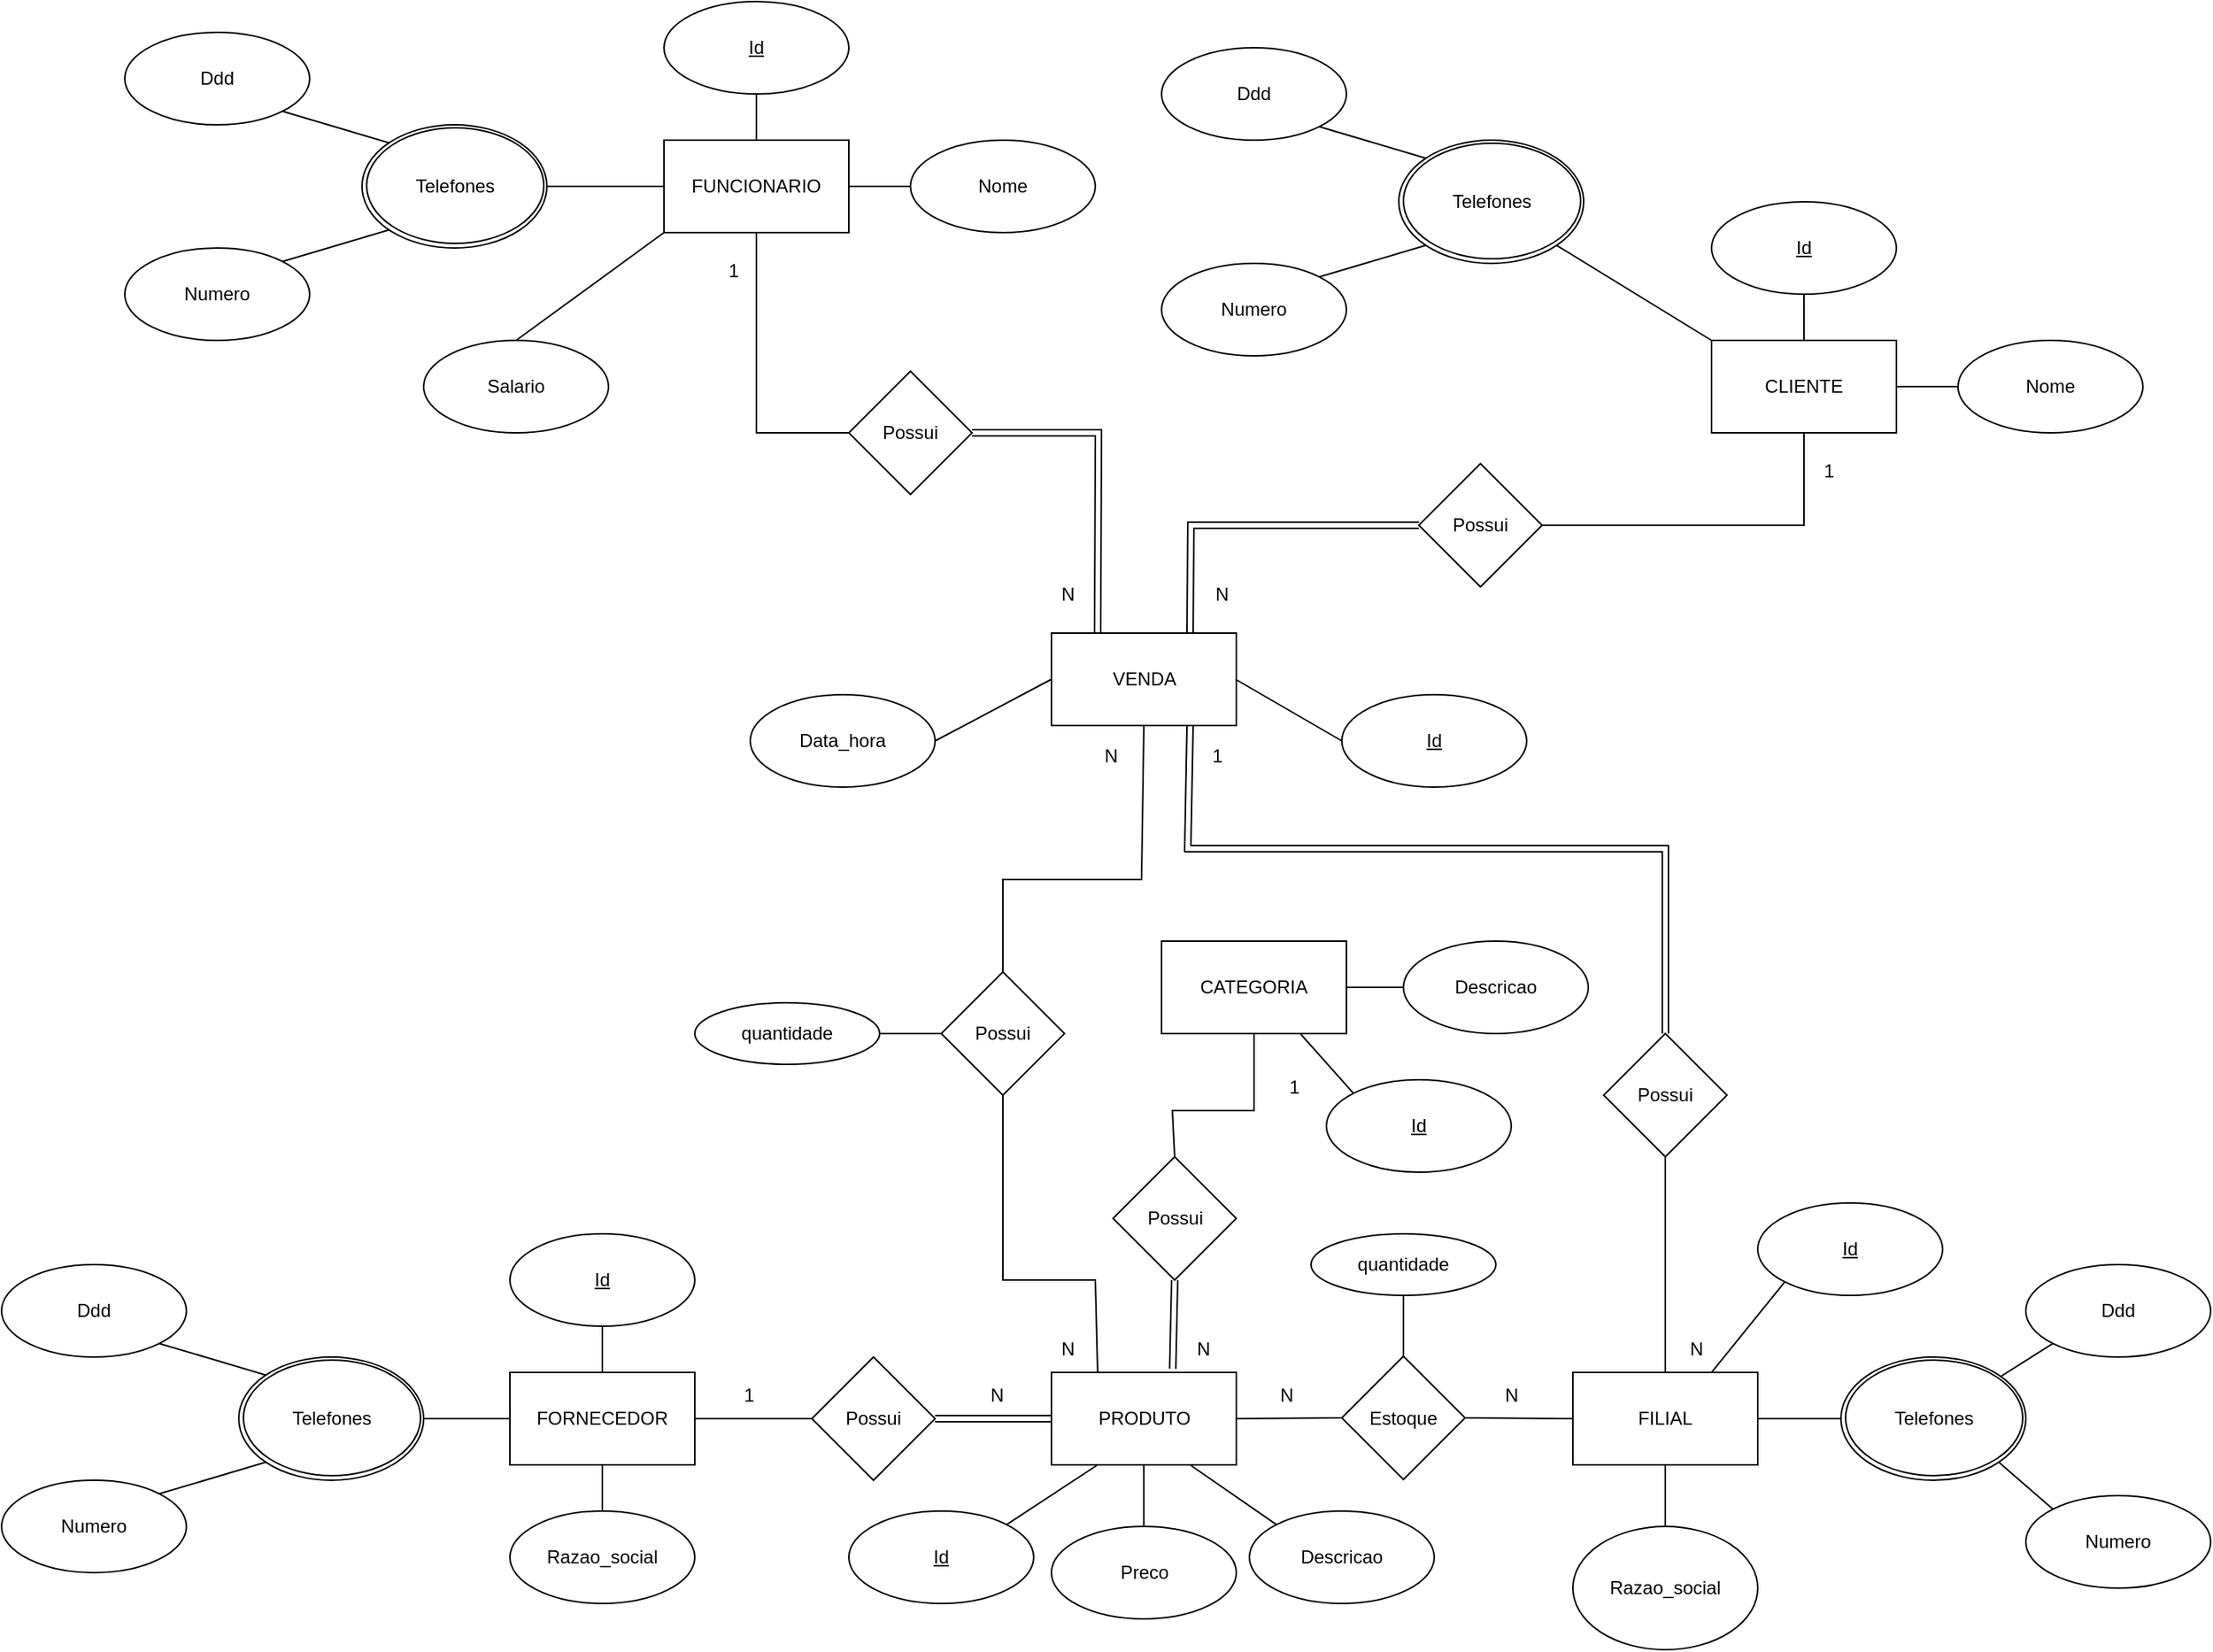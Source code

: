 <mxfile version="24.2.0" type="github">
  <diagram name="Página-1" id="qczs06yO2I2Nn0W0KdDZ">
    <mxGraphModel dx="2086" dy="693" grid="1" gridSize="10" guides="1" tooltips="1" connect="1" arrows="1" fold="1" page="1" pageScale="1" pageWidth="827" pageHeight="1169" math="0" shadow="0">
      <root>
        <mxCell id="0" />
        <mxCell id="1" parent="0" />
        <mxCell id="mcriI9KFqx4ysrEPtbq_-5" value="CLIENTE" style="rounded=0;whiteSpace=wrap;html=1;" vertex="1" parent="1">
          <mxGeometry x="470" y="300" width="120" height="60" as="geometry" />
        </mxCell>
        <mxCell id="mcriI9KFqx4ysrEPtbq_-6" value="&lt;u&gt;Id&lt;/u&gt;" style="ellipse;whiteSpace=wrap;html=1;" vertex="1" parent="1">
          <mxGeometry x="470" y="210" width="120" height="60" as="geometry" />
        </mxCell>
        <mxCell id="mcriI9KFqx4ysrEPtbq_-7" value="Nome" style="ellipse;whiteSpace=wrap;html=1;" vertex="1" parent="1">
          <mxGeometry x="630" y="300" width="120" height="60" as="geometry" />
        </mxCell>
        <mxCell id="mcriI9KFqx4ysrEPtbq_-13" value="FILIAL" style="rounded=0;whiteSpace=wrap;html=1;" vertex="1" parent="1">
          <mxGeometry x="380" y="970" width="120" height="60" as="geometry" />
        </mxCell>
        <mxCell id="mcriI9KFqx4ysrEPtbq_-14" value="&lt;u&gt;Id&lt;/u&gt;" style="ellipse;whiteSpace=wrap;html=1;" vertex="1" parent="1">
          <mxGeometry x="500" y="860" width="120" height="60" as="geometry" />
        </mxCell>
        <mxCell id="mcriI9KFqx4ysrEPtbq_-15" value="Razao_social" style="ellipse;whiteSpace=wrap;html=1;" vertex="1" parent="1">
          <mxGeometry x="380" y="1070" width="120" height="80" as="geometry" />
        </mxCell>
        <mxCell id="mcriI9KFqx4ysrEPtbq_-16" value="" style="ellipse;whiteSpace=wrap;html=1;" vertex="1" parent="1">
          <mxGeometry x="554" y="960" width="120" height="80" as="geometry" />
        </mxCell>
        <mxCell id="mcriI9KFqx4ysrEPtbq_-17" value="Telefones" style="ellipse;whiteSpace=wrap;html=1;" vertex="1" parent="1">
          <mxGeometry x="557" y="962" width="115" height="75" as="geometry" />
        </mxCell>
        <mxCell id="mcriI9KFqx4ysrEPtbq_-18" value="Ddd" style="ellipse;whiteSpace=wrap;html=1;" vertex="1" parent="1">
          <mxGeometry x="674" y="900" width="120" height="60" as="geometry" />
        </mxCell>
        <mxCell id="mcriI9KFqx4ysrEPtbq_-19" value="Numero" style="ellipse;whiteSpace=wrap;html=1;" vertex="1" parent="1">
          <mxGeometry x="674" y="1050" width="120" height="60" as="geometry" />
        </mxCell>
        <mxCell id="mcriI9KFqx4ysrEPtbq_-20" value="CATEGORIA" style="rounded=0;whiteSpace=wrap;html=1;" vertex="1" parent="1">
          <mxGeometry x="113" y="690" width="120" height="60" as="geometry" />
        </mxCell>
        <mxCell id="mcriI9KFqx4ysrEPtbq_-21" value="&lt;u&gt;Id&lt;/u&gt;" style="ellipse;whiteSpace=wrap;html=1;" vertex="1" parent="1">
          <mxGeometry x="220" y="780" width="120" height="60" as="geometry" />
        </mxCell>
        <mxCell id="mcriI9KFqx4ysrEPtbq_-22" value="Descricao" style="ellipse;whiteSpace=wrap;html=1;" vertex="1" parent="1">
          <mxGeometry x="270" y="690" width="120" height="60" as="geometry" />
        </mxCell>
        <mxCell id="mcriI9KFqx4ysrEPtbq_-29" value="" style="endArrow=none;html=1;rounded=0;exitX=0;exitY=0;exitDx=0;exitDy=0;entryX=0.75;entryY=1;entryDx=0;entryDy=0;" edge="1" parent="1" source="mcriI9KFqx4ysrEPtbq_-21" target="mcriI9KFqx4ysrEPtbq_-20">
          <mxGeometry width="50" height="50" relative="1" as="geometry">
            <mxPoint x="14.25" y="720" as="sourcePoint" />
            <mxPoint x="64.25" y="670" as="targetPoint" />
          </mxGeometry>
        </mxCell>
        <mxCell id="mcriI9KFqx4ysrEPtbq_-30" value="" style="endArrow=none;html=1;rounded=0;exitX=1;exitY=0.5;exitDx=0;exitDy=0;entryX=0;entryY=0.5;entryDx=0;entryDy=0;" edge="1" parent="1" source="mcriI9KFqx4ysrEPtbq_-20" target="mcriI9KFqx4ysrEPtbq_-22">
          <mxGeometry width="50" height="50" relative="1" as="geometry">
            <mxPoint x="-25.75" y="670" as="sourcePoint" />
            <mxPoint x="24.25" y="620" as="targetPoint" />
          </mxGeometry>
        </mxCell>
        <mxCell id="mcriI9KFqx4ysrEPtbq_-31" value="" style="endArrow=none;html=1;rounded=0;entryX=1;entryY=0.5;entryDx=0;entryDy=0;exitX=0;exitY=0.5;exitDx=0;exitDy=0;" edge="1" parent="1" source="mcriI9KFqx4ysrEPtbq_-16" target="mcriI9KFqx4ysrEPtbq_-13">
          <mxGeometry width="50" height="50" relative="1" as="geometry">
            <mxPoint x="570" y="910" as="sourcePoint" />
            <mxPoint x="530" y="970" as="targetPoint" />
          </mxGeometry>
        </mxCell>
        <mxCell id="mcriI9KFqx4ysrEPtbq_-32" value="" style="endArrow=none;html=1;rounded=0;entryX=0.5;entryY=1;entryDx=0;entryDy=0;exitX=0.5;exitY=0;exitDx=0;exitDy=0;" edge="1" parent="1" source="mcriI9KFqx4ysrEPtbq_-15" target="mcriI9KFqx4ysrEPtbq_-13">
          <mxGeometry width="50" height="50" relative="1" as="geometry">
            <mxPoint x="660" y="1120" as="sourcePoint" />
            <mxPoint x="710" y="1070" as="targetPoint" />
          </mxGeometry>
        </mxCell>
        <mxCell id="mcriI9KFqx4ysrEPtbq_-33" value="" style="endArrow=none;html=1;rounded=0;entryX=0;entryY=1;entryDx=0;entryDy=0;exitX=0.75;exitY=0;exitDx=0;exitDy=0;" edge="1" parent="1" source="mcriI9KFqx4ysrEPtbq_-13" target="mcriI9KFqx4ysrEPtbq_-14">
          <mxGeometry width="50" height="50" relative="1" as="geometry">
            <mxPoint x="450" y="900" as="sourcePoint" />
            <mxPoint x="710" y="1070" as="targetPoint" />
          </mxGeometry>
        </mxCell>
        <mxCell id="mcriI9KFqx4ysrEPtbq_-34" value="" style="endArrow=none;html=1;rounded=0;exitX=0;exitY=1;exitDx=0;exitDy=0;" edge="1" parent="1" source="mcriI9KFqx4ysrEPtbq_-18" target="mcriI9KFqx4ysrEPtbq_-16">
          <mxGeometry width="50" height="50" relative="1" as="geometry">
            <mxPoint x="660" y="1120" as="sourcePoint" />
            <mxPoint x="650" y="900" as="targetPoint" />
          </mxGeometry>
        </mxCell>
        <mxCell id="mcriI9KFqx4ysrEPtbq_-35" value="" style="endArrow=none;html=1;rounded=0;exitX=0;exitY=0;exitDx=0;exitDy=0;entryX=1;entryY=1;entryDx=0;entryDy=0;" edge="1" parent="1" source="mcriI9KFqx4ysrEPtbq_-19" target="mcriI9KFqx4ysrEPtbq_-16">
          <mxGeometry width="50" height="50" relative="1" as="geometry">
            <mxPoint x="660" y="1120" as="sourcePoint" />
            <mxPoint x="730" y="1000" as="targetPoint" />
          </mxGeometry>
        </mxCell>
        <mxCell id="mcriI9KFqx4ysrEPtbq_-36" value="" style="ellipse;whiteSpace=wrap;html=1;" vertex="1" parent="1">
          <mxGeometry x="267" y="170" width="120" height="80" as="geometry" />
        </mxCell>
        <mxCell id="mcriI9KFqx4ysrEPtbq_-37" value="Telefones" style="ellipse;whiteSpace=wrap;html=1;" vertex="1" parent="1">
          <mxGeometry x="270" y="172" width="115" height="75" as="geometry" />
        </mxCell>
        <mxCell id="mcriI9KFqx4ysrEPtbq_-38" value="Ddd" style="ellipse;whiteSpace=wrap;html=1;" vertex="1" parent="1">
          <mxGeometry x="113" y="110" width="120" height="60" as="geometry" />
        </mxCell>
        <mxCell id="mcriI9KFqx4ysrEPtbq_-39" value="Numero" style="ellipse;whiteSpace=wrap;html=1;" vertex="1" parent="1">
          <mxGeometry x="113" y="250" width="120" height="60" as="geometry" />
        </mxCell>
        <mxCell id="mcriI9KFqx4ysrEPtbq_-40" value="" style="endArrow=none;html=1;rounded=0;exitX=1;exitY=1;exitDx=0;exitDy=0;entryX=0;entryY=0;entryDx=0;entryDy=0;" edge="1" parent="1" source="mcriI9KFqx4ysrEPtbq_-38" target="mcriI9KFqx4ysrEPtbq_-36">
          <mxGeometry width="50" height="50" relative="1" as="geometry">
            <mxPoint x="373" y="330" as="sourcePoint" />
            <mxPoint x="423" y="280" as="targetPoint" />
          </mxGeometry>
        </mxCell>
        <mxCell id="mcriI9KFqx4ysrEPtbq_-41" value="" style="endArrow=none;html=1;rounded=0;exitX=1;exitY=0;exitDx=0;exitDy=0;entryX=0;entryY=1;entryDx=0;entryDy=0;" edge="1" parent="1" source="mcriI9KFqx4ysrEPtbq_-39" target="mcriI9KFqx4ysrEPtbq_-36">
          <mxGeometry width="50" height="50" relative="1" as="geometry">
            <mxPoint x="373" y="330" as="sourcePoint" />
            <mxPoint x="283" y="270" as="targetPoint" />
          </mxGeometry>
        </mxCell>
        <mxCell id="mcriI9KFqx4ysrEPtbq_-42" value="" style="endArrow=none;html=1;rounded=0;entryX=0;entryY=0;entryDx=0;entryDy=0;exitX=1;exitY=1;exitDx=0;exitDy=0;" edge="1" parent="1" source="mcriI9KFqx4ysrEPtbq_-36" target="mcriI9KFqx4ysrEPtbq_-5">
          <mxGeometry width="50" height="50" relative="1" as="geometry">
            <mxPoint x="407" y="260" as="sourcePoint" />
            <mxPoint x="437" y="430" as="targetPoint" />
          </mxGeometry>
        </mxCell>
        <mxCell id="mcriI9KFqx4ysrEPtbq_-44" value="PRODUTO" style="rounded=0;whiteSpace=wrap;html=1;" vertex="1" parent="1">
          <mxGeometry x="41.5" y="970" width="120" height="60" as="geometry" />
        </mxCell>
        <mxCell id="mcriI9KFqx4ysrEPtbq_-45" value="&lt;u&gt;Id&lt;/u&gt;" style="ellipse;whiteSpace=wrap;html=1;" vertex="1" parent="1">
          <mxGeometry x="-90" y="1060" width="120" height="60" as="geometry" />
        </mxCell>
        <mxCell id="mcriI9KFqx4ysrEPtbq_-46" value="Descricao" style="ellipse;whiteSpace=wrap;html=1;" vertex="1" parent="1">
          <mxGeometry x="170" y="1060" width="120" height="60" as="geometry" />
        </mxCell>
        <mxCell id="mcriI9KFqx4ysrEPtbq_-47" value="" style="endArrow=none;html=1;rounded=0;entryX=0.25;entryY=1;entryDx=0;entryDy=0;exitX=1;exitY=0;exitDx=0;exitDy=0;" edge="1" parent="1" source="mcriI9KFqx4ysrEPtbq_-45" target="mcriI9KFqx4ysrEPtbq_-44">
          <mxGeometry width="50" height="50" relative="1" as="geometry">
            <mxPoint x="10" y="1060" as="sourcePoint" />
            <mxPoint x="61.5" y="920" as="targetPoint" />
          </mxGeometry>
        </mxCell>
        <mxCell id="mcriI9KFqx4ysrEPtbq_-48" value="" style="endArrow=none;html=1;rounded=0;exitX=0.75;exitY=1;exitDx=0;exitDy=0;entryX=0;entryY=0;entryDx=0;entryDy=0;" edge="1" parent="1" source="mcriI9KFqx4ysrEPtbq_-44" target="mcriI9KFqx4ysrEPtbq_-46">
          <mxGeometry width="50" height="50" relative="1" as="geometry">
            <mxPoint x="-28.5" y="920" as="sourcePoint" />
            <mxPoint x="210" y="1030" as="targetPoint" />
          </mxGeometry>
        </mxCell>
        <mxCell id="mcriI9KFqx4ysrEPtbq_-49" value="Preco" style="ellipse;whiteSpace=wrap;html=1;" vertex="1" parent="1">
          <mxGeometry x="41.5" y="1070" width="120" height="60" as="geometry" />
        </mxCell>
        <mxCell id="mcriI9KFqx4ysrEPtbq_-50" value="" style="endArrow=none;html=1;rounded=0;entryX=0.5;entryY=1;entryDx=0;entryDy=0;exitX=0.5;exitY=0;exitDx=0;exitDy=0;" edge="1" parent="1" source="mcriI9KFqx4ysrEPtbq_-49" target="mcriI9KFqx4ysrEPtbq_-44">
          <mxGeometry width="50" height="50" relative="1" as="geometry">
            <mxPoint x="-31.25" y="990" as="sourcePoint" />
            <mxPoint x="18.75" y="940" as="targetPoint" />
          </mxGeometry>
        </mxCell>
        <mxCell id="mcriI9KFqx4ysrEPtbq_-51" value="Possui" style="rhombus;whiteSpace=wrap;html=1;" vertex="1" parent="1">
          <mxGeometry x="81.5" y="830" width="80" height="80" as="geometry" />
        </mxCell>
        <mxCell id="mcriI9KFqx4ysrEPtbq_-52" value="" style="endArrow=none;html=1;rounded=0;entryX=0.5;entryY=1;entryDx=0;entryDy=0;exitX=0.5;exitY=0;exitDx=0;exitDy=0;" edge="1" parent="1" source="mcriI9KFqx4ysrEPtbq_-51" target="mcriI9KFqx4ysrEPtbq_-20">
          <mxGeometry width="50" height="50" relative="1" as="geometry">
            <mxPoint x="-84" y="850" as="sourcePoint" />
            <mxPoint x="-34" y="800" as="targetPoint" />
            <Array as="points">
              <mxPoint x="120" y="800" />
              <mxPoint x="173" y="800" />
            </Array>
          </mxGeometry>
        </mxCell>
        <mxCell id="mcriI9KFqx4ysrEPtbq_-54" value="N" style="text;strokeColor=none;fillColor=none;align=left;verticalAlign=middle;spacingLeft=4;spacingRight=4;overflow=hidden;points=[[0,0.5],[1,0.5]];portConstraint=eastwest;rotatable=0;whiteSpace=wrap;html=1;" vertex="1" parent="1">
          <mxGeometry x="141.5" y="450" width="20" height="30" as="geometry" />
        </mxCell>
        <mxCell id="mcriI9KFqx4ysrEPtbq_-55" value="1" style="text;strokeColor=none;fillColor=none;align=left;verticalAlign=middle;spacingLeft=4;spacingRight=4;overflow=hidden;points=[[0,0.5],[1,0.5]];portConstraint=eastwest;rotatable=0;whiteSpace=wrap;html=1;" vertex="1" parent="1">
          <mxGeometry x="140" y="555" width="20" height="30" as="geometry" />
        </mxCell>
        <mxCell id="mcriI9KFqx4ysrEPtbq_-56" value="" style="shape=link;html=1;rounded=0;exitX=0.656;exitY=-0.039;exitDx=0;exitDy=0;entryX=0.5;entryY=1;entryDx=0;entryDy=0;exitPerimeter=0;" edge="1" parent="1" source="mcriI9KFqx4ysrEPtbq_-44" target="mcriI9KFqx4ysrEPtbq_-51">
          <mxGeometry width="100" relative="1" as="geometry">
            <mxPoint x="-114" y="820" as="sourcePoint" />
            <mxPoint x="26" y="900" as="targetPoint" />
          </mxGeometry>
        </mxCell>
        <mxCell id="mcriI9KFqx4ysrEPtbq_-57" value="FORNECEDOR" style="rounded=0;whiteSpace=wrap;html=1;" vertex="1" parent="1">
          <mxGeometry x="-310" y="970" width="120" height="60" as="geometry" />
        </mxCell>
        <mxCell id="mcriI9KFqx4ysrEPtbq_-58" value="&lt;u&gt;Id&lt;/u&gt;" style="ellipse;whiteSpace=wrap;html=1;" vertex="1" parent="1">
          <mxGeometry x="-310" y="880" width="120" height="60" as="geometry" />
        </mxCell>
        <mxCell id="mcriI9KFqx4ysrEPtbq_-59" value="Razao_social" style="ellipse;whiteSpace=wrap;html=1;" vertex="1" parent="1">
          <mxGeometry x="-310" y="1060" width="120" height="60" as="geometry" />
        </mxCell>
        <mxCell id="mcriI9KFqx4ysrEPtbq_-60" value="" style="ellipse;whiteSpace=wrap;html=1;" vertex="1" parent="1">
          <mxGeometry x="-486" y="960" width="120" height="80" as="geometry" />
        </mxCell>
        <mxCell id="mcriI9KFqx4ysrEPtbq_-61" value="Telefones" style="ellipse;whiteSpace=wrap;html=1;" vertex="1" parent="1">
          <mxGeometry x="-483" y="962" width="115" height="75" as="geometry" />
        </mxCell>
        <mxCell id="mcriI9KFqx4ysrEPtbq_-62" value="Ddd" style="ellipse;whiteSpace=wrap;html=1;" vertex="1" parent="1">
          <mxGeometry x="-640" y="900" width="120" height="60" as="geometry" />
        </mxCell>
        <mxCell id="mcriI9KFqx4ysrEPtbq_-63" value="Numero" style="ellipse;whiteSpace=wrap;html=1;" vertex="1" parent="1">
          <mxGeometry x="-640" y="1040" width="120" height="60" as="geometry" />
        </mxCell>
        <mxCell id="mcriI9KFqx4ysrEPtbq_-64" value="" style="endArrow=none;html=1;rounded=0;entryX=0;entryY=0.5;entryDx=0;entryDy=0;exitX=1;exitY=0.5;exitDx=0;exitDy=0;" edge="1" parent="1" source="mcriI9KFqx4ysrEPtbq_-60" target="mcriI9KFqx4ysrEPtbq_-57">
          <mxGeometry width="50" height="50" relative="1" as="geometry">
            <mxPoint x="-380" y="1120" as="sourcePoint" />
            <mxPoint x="-330" y="1070" as="targetPoint" />
          </mxGeometry>
        </mxCell>
        <mxCell id="mcriI9KFqx4ysrEPtbq_-65" value="" style="endArrow=none;html=1;rounded=0;entryX=0.5;entryY=1;entryDx=0;entryDy=0;exitX=0.5;exitY=0;exitDx=0;exitDy=0;" edge="1" parent="1" source="mcriI9KFqx4ysrEPtbq_-59" target="mcriI9KFqx4ysrEPtbq_-57">
          <mxGeometry width="50" height="50" relative="1" as="geometry">
            <mxPoint x="-380" y="1120" as="sourcePoint" />
            <mxPoint x="-330" y="1070" as="targetPoint" />
          </mxGeometry>
        </mxCell>
        <mxCell id="mcriI9KFqx4ysrEPtbq_-66" value="" style="endArrow=none;html=1;rounded=0;entryX=0.5;entryY=1;entryDx=0;entryDy=0;exitX=0.5;exitY=0;exitDx=0;exitDy=0;" edge="1" parent="1" source="mcriI9KFqx4ysrEPtbq_-57" target="mcriI9KFqx4ysrEPtbq_-58">
          <mxGeometry width="50" height="50" relative="1" as="geometry">
            <mxPoint x="-380" y="1120" as="sourcePoint" />
            <mxPoint x="-330" y="1070" as="targetPoint" />
          </mxGeometry>
        </mxCell>
        <mxCell id="mcriI9KFqx4ysrEPtbq_-67" value="" style="endArrow=none;html=1;rounded=0;exitX=1;exitY=1;exitDx=0;exitDy=0;entryX=0;entryY=0;entryDx=0;entryDy=0;" edge="1" parent="1" source="mcriI9KFqx4ysrEPtbq_-62" target="mcriI9KFqx4ysrEPtbq_-60">
          <mxGeometry width="50" height="50" relative="1" as="geometry">
            <mxPoint x="-380" y="1120" as="sourcePoint" />
            <mxPoint x="-330" y="1070" as="targetPoint" />
          </mxGeometry>
        </mxCell>
        <mxCell id="mcriI9KFqx4ysrEPtbq_-68" value="" style="endArrow=none;html=1;rounded=0;exitX=1;exitY=0;exitDx=0;exitDy=0;entryX=0;entryY=1;entryDx=0;entryDy=0;" edge="1" parent="1" source="mcriI9KFqx4ysrEPtbq_-63" target="mcriI9KFqx4ysrEPtbq_-60">
          <mxGeometry width="50" height="50" relative="1" as="geometry">
            <mxPoint x="-380" y="1120" as="sourcePoint" />
            <mxPoint x="-470" y="1060" as="targetPoint" />
          </mxGeometry>
        </mxCell>
        <mxCell id="mcriI9KFqx4ysrEPtbq_-69" value="" style="endArrow=none;html=1;rounded=0;exitX=0.5;exitY=0;exitDx=0;exitDy=0;entryX=0.5;entryY=1;entryDx=0;entryDy=0;" edge="1" parent="1" source="mcriI9KFqx4ysrEPtbq_-5" target="mcriI9KFqx4ysrEPtbq_-6">
          <mxGeometry width="50" height="50" relative="1" as="geometry">
            <mxPoint x="20" y="440" as="sourcePoint" />
            <mxPoint x="70" y="390" as="targetPoint" />
          </mxGeometry>
        </mxCell>
        <mxCell id="mcriI9KFqx4ysrEPtbq_-70" value="" style="endArrow=none;html=1;rounded=0;exitX=1;exitY=0.5;exitDx=0;exitDy=0;entryX=0;entryY=0.5;entryDx=0;entryDy=0;" edge="1" parent="1" source="mcriI9KFqx4ysrEPtbq_-5" target="mcriI9KFqx4ysrEPtbq_-7">
          <mxGeometry width="50" height="50" relative="1" as="geometry">
            <mxPoint x="20" y="440" as="sourcePoint" />
            <mxPoint x="70" y="390" as="targetPoint" />
          </mxGeometry>
        </mxCell>
        <mxCell id="mcriI9KFqx4ysrEPtbq_-71" value="FUNCIONARIO" style="rounded=0;whiteSpace=wrap;html=1;" vertex="1" parent="1">
          <mxGeometry x="-210" y="170" width="120" height="60" as="geometry" />
        </mxCell>
        <mxCell id="mcriI9KFqx4ysrEPtbq_-72" value="&lt;u&gt;Id&lt;/u&gt;" style="ellipse;whiteSpace=wrap;html=1;" vertex="1" parent="1">
          <mxGeometry x="-210" y="80" width="120" height="60" as="geometry" />
        </mxCell>
        <mxCell id="mcriI9KFqx4ysrEPtbq_-73" value="Nome" style="ellipse;whiteSpace=wrap;html=1;" vertex="1" parent="1">
          <mxGeometry x="-50" y="170" width="120" height="60" as="geometry" />
        </mxCell>
        <mxCell id="mcriI9KFqx4ysrEPtbq_-74" value="" style="ellipse;whiteSpace=wrap;html=1;" vertex="1" parent="1">
          <mxGeometry x="-406" y="160" width="120" height="80" as="geometry" />
        </mxCell>
        <mxCell id="mcriI9KFqx4ysrEPtbq_-75" value="Telefones" style="ellipse;whiteSpace=wrap;html=1;" vertex="1" parent="1">
          <mxGeometry x="-403" y="162" width="115" height="75" as="geometry" />
        </mxCell>
        <mxCell id="mcriI9KFqx4ysrEPtbq_-76" value="Ddd" style="ellipse;whiteSpace=wrap;html=1;" vertex="1" parent="1">
          <mxGeometry x="-560" y="100" width="120" height="60" as="geometry" />
        </mxCell>
        <mxCell id="mcriI9KFqx4ysrEPtbq_-77" value="Numero" style="ellipse;whiteSpace=wrap;html=1;" vertex="1" parent="1">
          <mxGeometry x="-560" y="240" width="120" height="60" as="geometry" />
        </mxCell>
        <mxCell id="mcriI9KFqx4ysrEPtbq_-78" value="" style="endArrow=none;html=1;rounded=0;exitX=1;exitY=1;exitDx=0;exitDy=0;entryX=0;entryY=0;entryDx=0;entryDy=0;" edge="1" parent="1" source="mcriI9KFqx4ysrEPtbq_-76" target="mcriI9KFqx4ysrEPtbq_-74">
          <mxGeometry width="50" height="50" relative="1" as="geometry">
            <mxPoint x="-300" y="320" as="sourcePoint" />
            <mxPoint x="-250" y="270" as="targetPoint" />
          </mxGeometry>
        </mxCell>
        <mxCell id="mcriI9KFqx4ysrEPtbq_-79" value="" style="endArrow=none;html=1;rounded=0;exitX=1;exitY=0;exitDx=0;exitDy=0;entryX=0;entryY=1;entryDx=0;entryDy=0;" edge="1" parent="1" source="mcriI9KFqx4ysrEPtbq_-77" target="mcriI9KFqx4ysrEPtbq_-74">
          <mxGeometry width="50" height="50" relative="1" as="geometry">
            <mxPoint x="-300" y="320" as="sourcePoint" />
            <mxPoint x="-390" y="260" as="targetPoint" />
          </mxGeometry>
        </mxCell>
        <mxCell id="mcriI9KFqx4ysrEPtbq_-80" value="" style="endArrow=none;html=1;rounded=0;entryX=0;entryY=0.5;entryDx=0;entryDy=0;exitX=1;exitY=0.5;exitDx=0;exitDy=0;" edge="1" parent="1" source="mcriI9KFqx4ysrEPtbq_-74" target="mcriI9KFqx4ysrEPtbq_-71">
          <mxGeometry width="50" height="50" relative="1" as="geometry">
            <mxPoint x="-270" y="160" as="sourcePoint" />
            <mxPoint x="-240" y="330" as="targetPoint" />
          </mxGeometry>
        </mxCell>
        <mxCell id="mcriI9KFqx4ysrEPtbq_-81" value="" style="endArrow=none;html=1;rounded=0;exitX=0.5;exitY=0;exitDx=0;exitDy=0;entryX=0.5;entryY=1;entryDx=0;entryDy=0;" edge="1" parent="1" source="mcriI9KFqx4ysrEPtbq_-71" target="mcriI9KFqx4ysrEPtbq_-72">
          <mxGeometry width="50" height="50" relative="1" as="geometry">
            <mxPoint x="-660" y="310" as="sourcePoint" />
            <mxPoint x="-610" y="260" as="targetPoint" />
          </mxGeometry>
        </mxCell>
        <mxCell id="mcriI9KFqx4ysrEPtbq_-82" value="" style="endArrow=none;html=1;rounded=0;exitX=1;exitY=0.5;exitDx=0;exitDy=0;entryX=0;entryY=0.5;entryDx=0;entryDy=0;" edge="1" parent="1" source="mcriI9KFqx4ysrEPtbq_-71" target="mcriI9KFqx4ysrEPtbq_-73">
          <mxGeometry width="50" height="50" relative="1" as="geometry">
            <mxPoint x="-660" y="310" as="sourcePoint" />
            <mxPoint x="-610" y="260" as="targetPoint" />
          </mxGeometry>
        </mxCell>
        <mxCell id="mcriI9KFqx4ysrEPtbq_-83" value="Salario" style="ellipse;whiteSpace=wrap;html=1;" vertex="1" parent="1">
          <mxGeometry x="-366" y="300" width="120" height="60" as="geometry" />
        </mxCell>
        <mxCell id="mcriI9KFqx4ysrEPtbq_-84" value="" style="endArrow=none;html=1;rounded=0;exitX=0.5;exitY=0;exitDx=0;exitDy=0;entryX=0;entryY=1;entryDx=0;entryDy=0;" edge="1" parent="1" source="mcriI9KFqx4ysrEPtbq_-83" target="mcriI9KFqx4ysrEPtbq_-71">
          <mxGeometry width="50" height="50" relative="1" as="geometry">
            <mxPoint x="250" y="330" as="sourcePoint" />
            <mxPoint x="300" y="280" as="targetPoint" />
          </mxGeometry>
        </mxCell>
        <mxCell id="mcriI9KFqx4ysrEPtbq_-85" value="Possui" style="rhombus;whiteSpace=wrap;html=1;" vertex="1" parent="1">
          <mxGeometry x="-114" y="960" width="80" height="80" as="geometry" />
        </mxCell>
        <mxCell id="mcriI9KFqx4ysrEPtbq_-86" value="" style="endArrow=none;html=1;rounded=0;exitX=1;exitY=0.5;exitDx=0;exitDy=0;entryX=0;entryY=0.5;entryDx=0;entryDy=0;" edge="1" parent="1" source="mcriI9KFqx4ysrEPtbq_-57" target="mcriI9KFqx4ysrEPtbq_-85">
          <mxGeometry width="50" height="50" relative="1" as="geometry">
            <mxPoint x="-224" y="830" as="sourcePoint" />
            <mxPoint x="-134" y="950" as="targetPoint" />
          </mxGeometry>
        </mxCell>
        <mxCell id="mcriI9KFqx4ysrEPtbq_-87" value="" style="shape=link;html=1;rounded=0;entryX=0;entryY=0.5;entryDx=0;entryDy=0;exitX=1;exitY=0.5;exitDx=0;exitDy=0;" edge="1" parent="1" source="mcriI9KFqx4ysrEPtbq_-85" target="mcriI9KFqx4ysrEPtbq_-44">
          <mxGeometry width="100" relative="1" as="geometry">
            <mxPoint x="-254" y="810" as="sourcePoint" />
            <mxPoint x="-154" y="810" as="targetPoint" />
          </mxGeometry>
        </mxCell>
        <mxCell id="mcriI9KFqx4ysrEPtbq_-88" value="N" style="text;strokeColor=none;fillColor=none;align=left;verticalAlign=middle;spacingLeft=4;spacingRight=4;overflow=hidden;points=[[0,0.5],[1,0.5]];portConstraint=eastwest;rotatable=0;whiteSpace=wrap;html=1;" vertex="1" parent="1">
          <mxGeometry x="-4" y="970" width="20" height="30" as="geometry" />
        </mxCell>
        <mxCell id="mcriI9KFqx4ysrEPtbq_-91" value="1" style="text;strokeColor=none;fillColor=none;align=left;verticalAlign=middle;spacingLeft=4;spacingRight=4;overflow=hidden;points=[[0,0.5],[1,0.5]];portConstraint=eastwest;rotatable=0;whiteSpace=wrap;html=1;" vertex="1" parent="1">
          <mxGeometry x="-164" y="970" width="20" height="30" as="geometry" />
        </mxCell>
        <mxCell id="mcriI9KFqx4ysrEPtbq_-93" value="Estoque" style="rhombus;whiteSpace=wrap;html=1;" vertex="1" parent="1">
          <mxGeometry x="230" y="959.5" width="80" height="80" as="geometry" />
        </mxCell>
        <mxCell id="mcriI9KFqx4ysrEPtbq_-95" value="" style="endArrow=none;html=1;rounded=0;exitX=1;exitY=0.5;exitDx=0;exitDy=0;entryX=0;entryY=0.5;entryDx=0;entryDy=0;" edge="1" parent="1" source="mcriI9KFqx4ysrEPtbq_-93" target="mcriI9KFqx4ysrEPtbq_-13">
          <mxGeometry width="50" height="50" relative="1" as="geometry">
            <mxPoint x="200" y="940" as="sourcePoint" />
            <mxPoint x="250" y="890" as="targetPoint" />
          </mxGeometry>
        </mxCell>
        <mxCell id="mcriI9KFqx4ysrEPtbq_-96" value="" style="endArrow=none;html=1;rounded=0;exitX=1;exitY=0.5;exitDx=0;exitDy=0;entryX=0;entryY=0.5;entryDx=0;entryDy=0;" edge="1" parent="1" source="mcriI9KFqx4ysrEPtbq_-44" target="mcriI9KFqx4ysrEPtbq_-93">
          <mxGeometry width="50" height="50" relative="1" as="geometry">
            <mxPoint x="190" y="1030" as="sourcePoint" />
            <mxPoint x="200" y="960" as="targetPoint" />
          </mxGeometry>
        </mxCell>
        <mxCell id="mcriI9KFqx4ysrEPtbq_-97" value="" style="endArrow=none;html=1;rounded=0;exitX=0.5;exitY=0;exitDx=0;exitDy=0;" edge="1" parent="1" source="mcriI9KFqx4ysrEPtbq_-93" target="mcriI9KFqx4ysrEPtbq_-98">
          <mxGeometry width="50" height="50" relative="1" as="geometry">
            <mxPoint x="10" y="920" as="sourcePoint" />
            <mxPoint x="270" y="910" as="targetPoint" />
          </mxGeometry>
        </mxCell>
        <mxCell id="mcriI9KFqx4ysrEPtbq_-98" value="quantidade" style="ellipse;whiteSpace=wrap;html=1;" vertex="1" parent="1">
          <mxGeometry x="210" y="880" width="120" height="40" as="geometry" />
        </mxCell>
        <mxCell id="mcriI9KFqx4ysrEPtbq_-99" value="N" style="text;strokeColor=none;fillColor=none;align=left;verticalAlign=middle;spacingLeft=4;spacingRight=4;overflow=hidden;points=[[0,0.5],[1,0.5]];portConstraint=eastwest;rotatable=0;whiteSpace=wrap;html=1;" vertex="1" parent="1">
          <mxGeometry x="184.25" y="970" width="20" height="30" as="geometry" />
        </mxCell>
        <mxCell id="mcriI9KFqx4ysrEPtbq_-100" value="N" style="text;strokeColor=none;fillColor=none;align=left;verticalAlign=middle;spacingLeft=4;spacingRight=4;overflow=hidden;points=[[0,0.5],[1,0.5]];portConstraint=eastwest;rotatable=0;whiteSpace=wrap;html=1;" vertex="1" parent="1">
          <mxGeometry x="330" y="970" width="20" height="30" as="geometry" />
        </mxCell>
        <mxCell id="mcriI9KFqx4ysrEPtbq_-101" value="VENDA" style="rounded=0;whiteSpace=wrap;html=1;" vertex="1" parent="1">
          <mxGeometry x="41.5" y="490" width="120" height="60" as="geometry" />
        </mxCell>
        <mxCell id="mcriI9KFqx4ysrEPtbq_-102" value="&lt;u&gt;Id&lt;/u&gt;" style="ellipse;whiteSpace=wrap;html=1;" vertex="1" parent="1">
          <mxGeometry x="230" y="530" width="120" height="60" as="geometry" />
        </mxCell>
        <mxCell id="mcriI9KFqx4ysrEPtbq_-103" value="Data_hora" style="ellipse;whiteSpace=wrap;html=1;" vertex="1" parent="1">
          <mxGeometry x="-154" y="530" width="120" height="60" as="geometry" />
        </mxCell>
        <mxCell id="mcriI9KFqx4ysrEPtbq_-105" value="" style="endArrow=none;html=1;rounded=0;exitX=0;exitY=0.5;exitDx=0;exitDy=0;" edge="1" parent="1" source="mcriI9KFqx4ysrEPtbq_-102">
          <mxGeometry width="50" height="50" relative="1" as="geometry">
            <mxPoint x="21" y="325" as="sourcePoint" />
            <mxPoint x="161" y="520" as="targetPoint" />
          </mxGeometry>
        </mxCell>
        <mxCell id="mcriI9KFqx4ysrEPtbq_-106" value="" style="endArrow=none;html=1;rounded=0;exitX=1;exitY=0.5;exitDx=0;exitDy=0;entryX=0;entryY=0.5;entryDx=0;entryDy=0;" edge="1" parent="1" source="mcriI9KFqx4ysrEPtbq_-103" target="mcriI9KFqx4ysrEPtbq_-101">
          <mxGeometry width="50" height="50" relative="1" as="geometry">
            <mxPoint x="21" y="325" as="sourcePoint" />
            <mxPoint x="11" y="465" as="targetPoint" />
          </mxGeometry>
        </mxCell>
        <mxCell id="mcriI9KFqx4ysrEPtbq_-107" value="Possui" style="rhombus;whiteSpace=wrap;html=1;" vertex="1" parent="1">
          <mxGeometry x="280" y="380" width="80" height="80" as="geometry" />
        </mxCell>
        <mxCell id="mcriI9KFqx4ysrEPtbq_-109" value="" style="endArrow=none;html=1;rounded=0;exitX=1;exitY=0.5;exitDx=0;exitDy=0;entryX=0.5;entryY=1;entryDx=0;entryDy=0;" edge="1" parent="1" source="mcriI9KFqx4ysrEPtbq_-107" target="mcriI9KFqx4ysrEPtbq_-5">
          <mxGeometry width="50" height="50" relative="1" as="geometry">
            <mxPoint x="240" y="560" as="sourcePoint" />
            <mxPoint x="290" y="510" as="targetPoint" />
            <Array as="points">
              <mxPoint x="530" y="420" />
            </Array>
          </mxGeometry>
        </mxCell>
        <mxCell id="mcriI9KFqx4ysrEPtbq_-111" value="" style="shape=link;html=1;rounded=0;exitX=0.75;exitY=0;exitDx=0;exitDy=0;entryX=0;entryY=0.5;entryDx=0;entryDy=0;" edge="1" parent="1" source="mcriI9KFqx4ysrEPtbq_-101" target="mcriI9KFqx4ysrEPtbq_-107">
          <mxGeometry width="100" relative="1" as="geometry">
            <mxPoint x="220" y="540" as="sourcePoint" />
            <mxPoint x="320" y="540" as="targetPoint" />
            <Array as="points">
              <mxPoint x="132" y="420" />
            </Array>
          </mxGeometry>
        </mxCell>
        <mxCell id="mcriI9KFqx4ysrEPtbq_-112" value="N" style="text;strokeColor=none;fillColor=none;align=left;verticalAlign=middle;spacingLeft=4;spacingRight=4;overflow=hidden;points=[[0,0.5],[1,0.5]];portConstraint=eastwest;rotatable=0;whiteSpace=wrap;html=1;" vertex="1" parent="1">
          <mxGeometry x="41.5" y="940" width="20" height="30" as="geometry" />
        </mxCell>
        <mxCell id="mcriI9KFqx4ysrEPtbq_-113" value="1" style="text;strokeColor=none;fillColor=none;align=left;verticalAlign=middle;spacingLeft=4;spacingRight=4;overflow=hidden;points=[[0,0.5],[1,0.5]];portConstraint=eastwest;rotatable=0;whiteSpace=wrap;html=1;" vertex="1" parent="1">
          <mxGeometry x="537" y="370" width="20" height="30" as="geometry" />
        </mxCell>
        <mxCell id="mcriI9KFqx4ysrEPtbq_-114" value="Possui" style="rhombus;whiteSpace=wrap;html=1;" vertex="1" parent="1">
          <mxGeometry x="-90" y="320" width="80" height="80" as="geometry" />
        </mxCell>
        <mxCell id="mcriI9KFqx4ysrEPtbq_-115" value="" style="shape=link;html=1;rounded=0;exitX=0.25;exitY=0;exitDx=0;exitDy=0;entryX=1;entryY=0.5;entryDx=0;entryDy=0;" edge="1" parent="1" source="mcriI9KFqx4ysrEPtbq_-101" target="mcriI9KFqx4ysrEPtbq_-114">
          <mxGeometry width="100" relative="1" as="geometry">
            <mxPoint x="150" y="340" as="sourcePoint" />
            <mxPoint x="250" y="340" as="targetPoint" />
            <Array as="points">
              <mxPoint x="72" y="360" />
            </Array>
          </mxGeometry>
        </mxCell>
        <mxCell id="mcriI9KFqx4ysrEPtbq_-116" value="N" style="text;strokeColor=none;fillColor=none;align=left;verticalAlign=middle;spacingLeft=4;spacingRight=4;overflow=hidden;points=[[0,0.5],[1,0.5]];portConstraint=eastwest;rotatable=0;whiteSpace=wrap;html=1;" vertex="1" parent="1">
          <mxGeometry x="41.5" y="450" width="20" height="30" as="geometry" />
        </mxCell>
        <mxCell id="mcriI9KFqx4ysrEPtbq_-117" value="" style="endArrow=none;html=1;rounded=0;exitX=0;exitY=0.5;exitDx=0;exitDy=0;entryX=0.5;entryY=1;entryDx=0;entryDy=0;" edge="1" parent="1" source="mcriI9KFqx4ysrEPtbq_-114" target="mcriI9KFqx4ysrEPtbq_-71">
          <mxGeometry width="50" height="50" relative="1" as="geometry">
            <mxPoint x="170" y="360" as="sourcePoint" />
            <mxPoint x="220" y="310" as="targetPoint" />
            <Array as="points">
              <mxPoint x="-150" y="360" />
            </Array>
          </mxGeometry>
        </mxCell>
        <mxCell id="mcriI9KFqx4ysrEPtbq_-118" value="1" style="text;strokeColor=none;fillColor=none;align=left;verticalAlign=middle;spacingLeft=4;spacingRight=4;overflow=hidden;points=[[0,0.5],[1,0.5]];portConstraint=eastwest;rotatable=0;whiteSpace=wrap;html=1;" vertex="1" parent="1">
          <mxGeometry x="-174" y="240" width="20" height="30" as="geometry" />
        </mxCell>
        <mxCell id="mcriI9KFqx4ysrEPtbq_-120" value="Possui" style="rhombus;whiteSpace=wrap;html=1;" vertex="1" parent="1">
          <mxGeometry x="-30" y="710" width="80" height="80" as="geometry" />
        </mxCell>
        <mxCell id="mcriI9KFqx4ysrEPtbq_-121" value="" style="endArrow=none;html=1;rounded=0;exitX=0.25;exitY=0;exitDx=0;exitDy=0;entryX=0.5;entryY=1;entryDx=0;entryDy=0;" edge="1" parent="1" source="mcriI9KFqx4ysrEPtbq_-44" target="mcriI9KFqx4ysrEPtbq_-120">
          <mxGeometry width="50" height="50" relative="1" as="geometry">
            <mxPoint x="170" y="730" as="sourcePoint" />
            <mxPoint x="220" y="680" as="targetPoint" />
            <Array as="points">
              <mxPoint x="70" y="910" />
              <mxPoint x="10" y="910" />
            </Array>
          </mxGeometry>
        </mxCell>
        <mxCell id="mcriI9KFqx4ysrEPtbq_-122" value="" style="endArrow=none;html=1;rounded=0;exitX=0.5;exitY=0;exitDx=0;exitDy=0;entryX=0.5;entryY=1;entryDx=0;entryDy=0;" edge="1" parent="1" source="mcriI9KFqx4ysrEPtbq_-120" target="mcriI9KFqx4ysrEPtbq_-101">
          <mxGeometry width="50" height="50" relative="1" as="geometry">
            <mxPoint x="170" y="730" as="sourcePoint" />
            <mxPoint x="220" y="680" as="targetPoint" />
            <Array as="points">
              <mxPoint x="10" y="650" />
              <mxPoint x="100" y="650" />
            </Array>
          </mxGeometry>
        </mxCell>
        <mxCell id="mcriI9KFqx4ysrEPtbq_-123" value="N" style="text;strokeColor=none;fillColor=none;align=left;verticalAlign=middle;spacingLeft=4;spacingRight=4;overflow=hidden;points=[[0,0.5],[1,0.5]];portConstraint=eastwest;rotatable=0;whiteSpace=wrap;html=1;" vertex="1" parent="1">
          <mxGeometry x="130" y="940" width="20" height="30" as="geometry" />
        </mxCell>
        <mxCell id="mcriI9KFqx4ysrEPtbq_-124" value="N" style="text;strokeColor=none;fillColor=none;align=left;verticalAlign=middle;spacingLeft=4;spacingRight=4;overflow=hidden;points=[[0,0.5],[1,0.5]];portConstraint=eastwest;rotatable=0;whiteSpace=wrap;html=1;" vertex="1" parent="1">
          <mxGeometry x="70" y="555" width="20" height="30" as="geometry" />
        </mxCell>
        <mxCell id="mcriI9KFqx4ysrEPtbq_-125" value="Possui" style="rhombus;whiteSpace=wrap;html=1;" vertex="1" parent="1">
          <mxGeometry x="400" y="750" width="80" height="80" as="geometry" />
        </mxCell>
        <mxCell id="mcriI9KFqx4ysrEPtbq_-126" value="" style="shape=link;html=1;rounded=0;exitX=0.75;exitY=1;exitDx=0;exitDy=0;entryX=0.5;entryY=0;entryDx=0;entryDy=0;" edge="1" parent="1" source="mcriI9KFqx4ysrEPtbq_-101" target="mcriI9KFqx4ysrEPtbq_-125">
          <mxGeometry width="100" relative="1" as="geometry">
            <mxPoint x="150" y="700" as="sourcePoint" />
            <mxPoint x="250" y="700" as="targetPoint" />
            <Array as="points">
              <mxPoint x="130" y="630" />
              <mxPoint x="440" y="630" />
            </Array>
          </mxGeometry>
        </mxCell>
        <mxCell id="mcriI9KFqx4ysrEPtbq_-127" value="" style="endArrow=none;html=1;rounded=0;exitX=0.5;exitY=0;exitDx=0;exitDy=0;entryX=0.5;entryY=1;entryDx=0;entryDy=0;" edge="1" parent="1" source="mcriI9KFqx4ysrEPtbq_-13" target="mcriI9KFqx4ysrEPtbq_-125">
          <mxGeometry width="50" height="50" relative="1" as="geometry">
            <mxPoint x="170" y="730" as="sourcePoint" />
            <mxPoint x="220" y="680" as="targetPoint" />
          </mxGeometry>
        </mxCell>
        <mxCell id="mcriI9KFqx4ysrEPtbq_-128" value="1" style="text;strokeColor=none;fillColor=none;align=left;verticalAlign=middle;spacingLeft=4;spacingRight=4;overflow=hidden;points=[[0,0.5],[1,0.5]];portConstraint=eastwest;rotatable=0;whiteSpace=wrap;html=1;" vertex="1" parent="1">
          <mxGeometry x="190" y="770" width="20" height="30" as="geometry" />
        </mxCell>
        <mxCell id="mcriI9KFqx4ysrEPtbq_-129" value="N" style="text;strokeColor=none;fillColor=none;align=left;verticalAlign=middle;spacingLeft=4;spacingRight=4;overflow=hidden;points=[[0,0.5],[1,0.5]];portConstraint=eastwest;rotatable=0;whiteSpace=wrap;html=1;" vertex="1" parent="1">
          <mxGeometry x="450" y="940" width="20" height="30" as="geometry" />
        </mxCell>
        <mxCell id="mcriI9KFqx4ysrEPtbq_-130" value="quantidade" style="ellipse;whiteSpace=wrap;html=1;" vertex="1" parent="1">
          <mxGeometry x="-190" y="730" width="120" height="40" as="geometry" />
        </mxCell>
        <mxCell id="mcriI9KFqx4ysrEPtbq_-131" value="" style="endArrow=none;html=1;rounded=0;exitX=1;exitY=0.5;exitDx=0;exitDy=0;" edge="1" parent="1" source="mcriI9KFqx4ysrEPtbq_-130">
          <mxGeometry width="50" height="50" relative="1" as="geometry">
            <mxPoint x="170" y="820" as="sourcePoint" />
            <mxPoint x="-30" y="750" as="targetPoint" />
          </mxGeometry>
        </mxCell>
      </root>
    </mxGraphModel>
  </diagram>
</mxfile>
